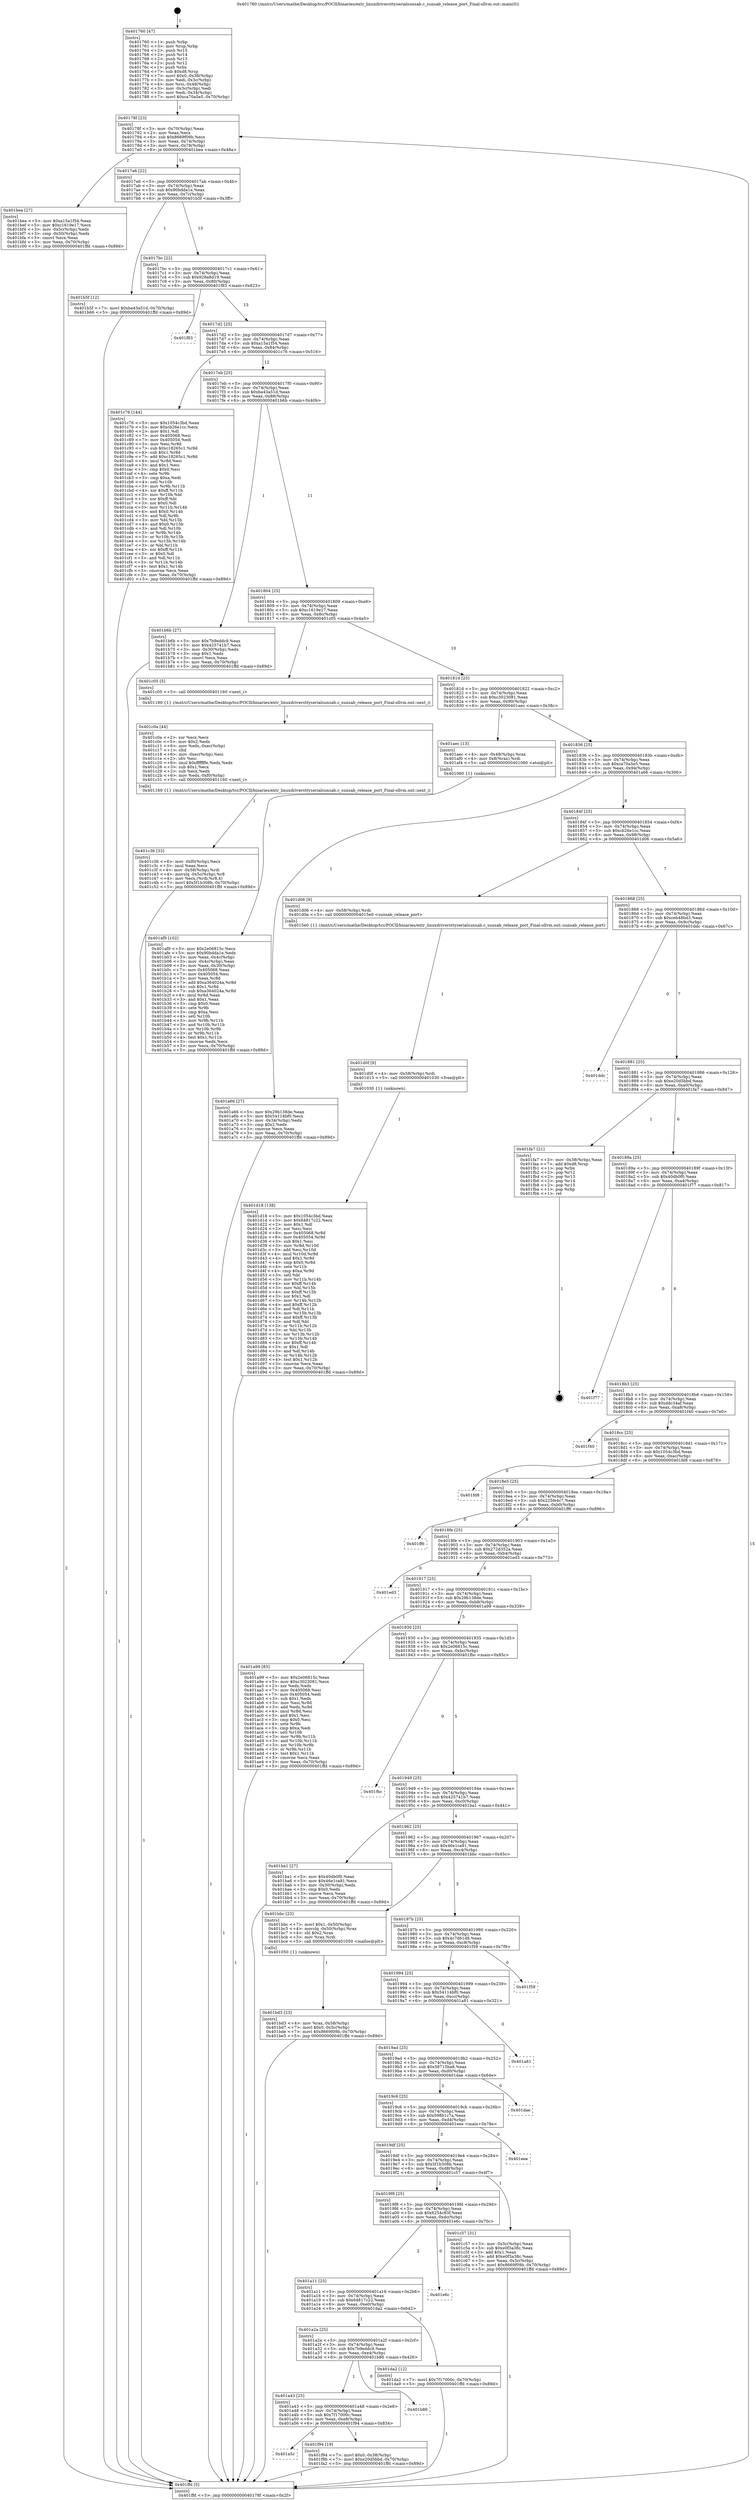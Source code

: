 digraph "0x401760" {
  label = "0x401760 (/mnt/c/Users/mathe/Desktop/tcc/POCII/binaries/extr_linuxdriversttyserialsunsab.c_sunsab_release_port_Final-ollvm.out::main(0))"
  labelloc = "t"
  node[shape=record]

  Entry [label="",width=0.3,height=0.3,shape=circle,fillcolor=black,style=filled]
  "0x40178f" [label="{
     0x40178f [23]\l
     | [instrs]\l
     &nbsp;&nbsp;0x40178f \<+3\>: mov -0x70(%rbp),%eax\l
     &nbsp;&nbsp;0x401792 \<+2\>: mov %eax,%ecx\l
     &nbsp;&nbsp;0x401794 \<+6\>: sub $0x8669f09b,%ecx\l
     &nbsp;&nbsp;0x40179a \<+3\>: mov %eax,-0x74(%rbp)\l
     &nbsp;&nbsp;0x40179d \<+3\>: mov %ecx,-0x78(%rbp)\l
     &nbsp;&nbsp;0x4017a0 \<+6\>: je 0000000000401bea \<main+0x48a\>\l
  }"]
  "0x401bea" [label="{
     0x401bea [27]\l
     | [instrs]\l
     &nbsp;&nbsp;0x401bea \<+5\>: mov $0xa15a1f54,%eax\l
     &nbsp;&nbsp;0x401bef \<+5\>: mov $0xc1619e17,%ecx\l
     &nbsp;&nbsp;0x401bf4 \<+3\>: mov -0x5c(%rbp),%edx\l
     &nbsp;&nbsp;0x401bf7 \<+3\>: cmp -0x50(%rbp),%edx\l
     &nbsp;&nbsp;0x401bfa \<+3\>: cmovl %ecx,%eax\l
     &nbsp;&nbsp;0x401bfd \<+3\>: mov %eax,-0x70(%rbp)\l
     &nbsp;&nbsp;0x401c00 \<+5\>: jmp 0000000000401ffd \<main+0x89d\>\l
  }"]
  "0x4017a6" [label="{
     0x4017a6 [22]\l
     | [instrs]\l
     &nbsp;&nbsp;0x4017a6 \<+5\>: jmp 00000000004017ab \<main+0x4b\>\l
     &nbsp;&nbsp;0x4017ab \<+3\>: mov -0x74(%rbp),%eax\l
     &nbsp;&nbsp;0x4017ae \<+5\>: sub $0x90bdda1e,%eax\l
     &nbsp;&nbsp;0x4017b3 \<+3\>: mov %eax,-0x7c(%rbp)\l
     &nbsp;&nbsp;0x4017b6 \<+6\>: je 0000000000401b5f \<main+0x3ff\>\l
  }"]
  Exit [label="",width=0.3,height=0.3,shape=circle,fillcolor=black,style=filled,peripheries=2]
  "0x401b5f" [label="{
     0x401b5f [12]\l
     | [instrs]\l
     &nbsp;&nbsp;0x401b5f \<+7\>: movl $0xba43a51d,-0x70(%rbp)\l
     &nbsp;&nbsp;0x401b66 \<+5\>: jmp 0000000000401ffd \<main+0x89d\>\l
  }"]
  "0x4017bc" [label="{
     0x4017bc [22]\l
     | [instrs]\l
     &nbsp;&nbsp;0x4017bc \<+5\>: jmp 00000000004017c1 \<main+0x61\>\l
     &nbsp;&nbsp;0x4017c1 \<+3\>: mov -0x74(%rbp),%eax\l
     &nbsp;&nbsp;0x4017c4 \<+5\>: sub $0x928a8d19,%eax\l
     &nbsp;&nbsp;0x4017c9 \<+3\>: mov %eax,-0x80(%rbp)\l
     &nbsp;&nbsp;0x4017cc \<+6\>: je 0000000000401f83 \<main+0x823\>\l
  }"]
  "0x401a5c" [label="{
     0x401a5c\l
  }", style=dashed]
  "0x401f83" [label="{
     0x401f83\l
  }", style=dashed]
  "0x4017d2" [label="{
     0x4017d2 [25]\l
     | [instrs]\l
     &nbsp;&nbsp;0x4017d2 \<+5\>: jmp 00000000004017d7 \<main+0x77\>\l
     &nbsp;&nbsp;0x4017d7 \<+3\>: mov -0x74(%rbp),%eax\l
     &nbsp;&nbsp;0x4017da \<+5\>: sub $0xa15a1f54,%eax\l
     &nbsp;&nbsp;0x4017df \<+6\>: mov %eax,-0x84(%rbp)\l
     &nbsp;&nbsp;0x4017e5 \<+6\>: je 0000000000401c76 \<main+0x516\>\l
  }"]
  "0x401f94" [label="{
     0x401f94 [19]\l
     | [instrs]\l
     &nbsp;&nbsp;0x401f94 \<+7\>: movl $0x0,-0x38(%rbp)\l
     &nbsp;&nbsp;0x401f9b \<+7\>: movl $0xe20d5bbd,-0x70(%rbp)\l
     &nbsp;&nbsp;0x401fa2 \<+5\>: jmp 0000000000401ffd \<main+0x89d\>\l
  }"]
  "0x401c76" [label="{
     0x401c76 [144]\l
     | [instrs]\l
     &nbsp;&nbsp;0x401c76 \<+5\>: mov $0x1054c3bd,%eax\l
     &nbsp;&nbsp;0x401c7b \<+5\>: mov $0xcb26e1cc,%ecx\l
     &nbsp;&nbsp;0x401c80 \<+2\>: mov $0x1,%dl\l
     &nbsp;&nbsp;0x401c82 \<+7\>: mov 0x405068,%esi\l
     &nbsp;&nbsp;0x401c89 \<+7\>: mov 0x405054,%edi\l
     &nbsp;&nbsp;0x401c90 \<+3\>: mov %esi,%r8d\l
     &nbsp;&nbsp;0x401c93 \<+7\>: sub $0xc18265c1,%r8d\l
     &nbsp;&nbsp;0x401c9a \<+4\>: sub $0x1,%r8d\l
     &nbsp;&nbsp;0x401c9e \<+7\>: add $0xc18265c1,%r8d\l
     &nbsp;&nbsp;0x401ca5 \<+4\>: imul %r8d,%esi\l
     &nbsp;&nbsp;0x401ca9 \<+3\>: and $0x1,%esi\l
     &nbsp;&nbsp;0x401cac \<+3\>: cmp $0x0,%esi\l
     &nbsp;&nbsp;0x401caf \<+4\>: sete %r9b\l
     &nbsp;&nbsp;0x401cb3 \<+3\>: cmp $0xa,%edi\l
     &nbsp;&nbsp;0x401cb6 \<+4\>: setl %r10b\l
     &nbsp;&nbsp;0x401cba \<+3\>: mov %r9b,%r11b\l
     &nbsp;&nbsp;0x401cbd \<+4\>: xor $0xff,%r11b\l
     &nbsp;&nbsp;0x401cc1 \<+3\>: mov %r10b,%bl\l
     &nbsp;&nbsp;0x401cc4 \<+3\>: xor $0xff,%bl\l
     &nbsp;&nbsp;0x401cc7 \<+3\>: xor $0x0,%dl\l
     &nbsp;&nbsp;0x401cca \<+3\>: mov %r11b,%r14b\l
     &nbsp;&nbsp;0x401ccd \<+4\>: and $0x0,%r14b\l
     &nbsp;&nbsp;0x401cd1 \<+3\>: and %dl,%r9b\l
     &nbsp;&nbsp;0x401cd4 \<+3\>: mov %bl,%r15b\l
     &nbsp;&nbsp;0x401cd7 \<+4\>: and $0x0,%r15b\l
     &nbsp;&nbsp;0x401cdb \<+3\>: and %dl,%r10b\l
     &nbsp;&nbsp;0x401cde \<+3\>: or %r9b,%r14b\l
     &nbsp;&nbsp;0x401ce1 \<+3\>: or %r10b,%r15b\l
     &nbsp;&nbsp;0x401ce4 \<+3\>: xor %r15b,%r14b\l
     &nbsp;&nbsp;0x401ce7 \<+3\>: or %bl,%r11b\l
     &nbsp;&nbsp;0x401cea \<+4\>: xor $0xff,%r11b\l
     &nbsp;&nbsp;0x401cee \<+3\>: or $0x0,%dl\l
     &nbsp;&nbsp;0x401cf1 \<+3\>: and %dl,%r11b\l
     &nbsp;&nbsp;0x401cf4 \<+3\>: or %r11b,%r14b\l
     &nbsp;&nbsp;0x401cf7 \<+4\>: test $0x1,%r14b\l
     &nbsp;&nbsp;0x401cfb \<+3\>: cmovne %ecx,%eax\l
     &nbsp;&nbsp;0x401cfe \<+3\>: mov %eax,-0x70(%rbp)\l
     &nbsp;&nbsp;0x401d01 \<+5\>: jmp 0000000000401ffd \<main+0x89d\>\l
  }"]
  "0x4017eb" [label="{
     0x4017eb [25]\l
     | [instrs]\l
     &nbsp;&nbsp;0x4017eb \<+5\>: jmp 00000000004017f0 \<main+0x90\>\l
     &nbsp;&nbsp;0x4017f0 \<+3\>: mov -0x74(%rbp),%eax\l
     &nbsp;&nbsp;0x4017f3 \<+5\>: sub $0xba43a51d,%eax\l
     &nbsp;&nbsp;0x4017f8 \<+6\>: mov %eax,-0x88(%rbp)\l
     &nbsp;&nbsp;0x4017fe \<+6\>: je 0000000000401b6b \<main+0x40b\>\l
  }"]
  "0x401a43" [label="{
     0x401a43 [25]\l
     | [instrs]\l
     &nbsp;&nbsp;0x401a43 \<+5\>: jmp 0000000000401a48 \<main+0x2e8\>\l
     &nbsp;&nbsp;0x401a48 \<+3\>: mov -0x74(%rbp),%eax\l
     &nbsp;&nbsp;0x401a4b \<+5\>: sub $0x7f17000c,%eax\l
     &nbsp;&nbsp;0x401a50 \<+6\>: mov %eax,-0xe8(%rbp)\l
     &nbsp;&nbsp;0x401a56 \<+6\>: je 0000000000401f94 \<main+0x834\>\l
  }"]
  "0x401b6b" [label="{
     0x401b6b [27]\l
     | [instrs]\l
     &nbsp;&nbsp;0x401b6b \<+5\>: mov $0x7b9eddc9,%eax\l
     &nbsp;&nbsp;0x401b70 \<+5\>: mov $0x425741b7,%ecx\l
     &nbsp;&nbsp;0x401b75 \<+3\>: mov -0x30(%rbp),%edx\l
     &nbsp;&nbsp;0x401b78 \<+3\>: cmp $0x1,%edx\l
     &nbsp;&nbsp;0x401b7b \<+3\>: cmovl %ecx,%eax\l
     &nbsp;&nbsp;0x401b7e \<+3\>: mov %eax,-0x70(%rbp)\l
     &nbsp;&nbsp;0x401b81 \<+5\>: jmp 0000000000401ffd \<main+0x89d\>\l
  }"]
  "0x401804" [label="{
     0x401804 [25]\l
     | [instrs]\l
     &nbsp;&nbsp;0x401804 \<+5\>: jmp 0000000000401809 \<main+0xa9\>\l
     &nbsp;&nbsp;0x401809 \<+3\>: mov -0x74(%rbp),%eax\l
     &nbsp;&nbsp;0x40180c \<+5\>: sub $0xc1619e17,%eax\l
     &nbsp;&nbsp;0x401811 \<+6\>: mov %eax,-0x8c(%rbp)\l
     &nbsp;&nbsp;0x401817 \<+6\>: je 0000000000401c05 \<main+0x4a5\>\l
  }"]
  "0x401b86" [label="{
     0x401b86\l
  }", style=dashed]
  "0x401c05" [label="{
     0x401c05 [5]\l
     | [instrs]\l
     &nbsp;&nbsp;0x401c05 \<+5\>: call 0000000000401160 \<next_i\>\l
     | [calls]\l
     &nbsp;&nbsp;0x401160 \{1\} (/mnt/c/Users/mathe/Desktop/tcc/POCII/binaries/extr_linuxdriversttyserialsunsab.c_sunsab_release_port_Final-ollvm.out::next_i)\l
  }"]
  "0x40181d" [label="{
     0x40181d [25]\l
     | [instrs]\l
     &nbsp;&nbsp;0x40181d \<+5\>: jmp 0000000000401822 \<main+0xc2\>\l
     &nbsp;&nbsp;0x401822 \<+3\>: mov -0x74(%rbp),%eax\l
     &nbsp;&nbsp;0x401825 \<+5\>: sub $0xc3023081,%eax\l
     &nbsp;&nbsp;0x40182a \<+6\>: mov %eax,-0x90(%rbp)\l
     &nbsp;&nbsp;0x401830 \<+6\>: je 0000000000401aec \<main+0x38c\>\l
  }"]
  "0x401a2a" [label="{
     0x401a2a [25]\l
     | [instrs]\l
     &nbsp;&nbsp;0x401a2a \<+5\>: jmp 0000000000401a2f \<main+0x2cf\>\l
     &nbsp;&nbsp;0x401a2f \<+3\>: mov -0x74(%rbp),%eax\l
     &nbsp;&nbsp;0x401a32 \<+5\>: sub $0x7b9eddc9,%eax\l
     &nbsp;&nbsp;0x401a37 \<+6\>: mov %eax,-0xe4(%rbp)\l
     &nbsp;&nbsp;0x401a3d \<+6\>: je 0000000000401b86 \<main+0x426\>\l
  }"]
  "0x401aec" [label="{
     0x401aec [13]\l
     | [instrs]\l
     &nbsp;&nbsp;0x401aec \<+4\>: mov -0x48(%rbp),%rax\l
     &nbsp;&nbsp;0x401af0 \<+4\>: mov 0x8(%rax),%rdi\l
     &nbsp;&nbsp;0x401af4 \<+5\>: call 0000000000401060 \<atoi@plt\>\l
     | [calls]\l
     &nbsp;&nbsp;0x401060 \{1\} (unknown)\l
  }"]
  "0x401836" [label="{
     0x401836 [25]\l
     | [instrs]\l
     &nbsp;&nbsp;0x401836 \<+5\>: jmp 000000000040183b \<main+0xdb\>\l
     &nbsp;&nbsp;0x40183b \<+3\>: mov -0x74(%rbp),%eax\l
     &nbsp;&nbsp;0x40183e \<+5\>: sub $0xca70a5e5,%eax\l
     &nbsp;&nbsp;0x401843 \<+6\>: mov %eax,-0x94(%rbp)\l
     &nbsp;&nbsp;0x401849 \<+6\>: je 0000000000401a66 \<main+0x306\>\l
  }"]
  "0x401da2" [label="{
     0x401da2 [12]\l
     | [instrs]\l
     &nbsp;&nbsp;0x401da2 \<+7\>: movl $0x7f17000c,-0x70(%rbp)\l
     &nbsp;&nbsp;0x401da9 \<+5\>: jmp 0000000000401ffd \<main+0x89d\>\l
  }"]
  "0x401a66" [label="{
     0x401a66 [27]\l
     | [instrs]\l
     &nbsp;&nbsp;0x401a66 \<+5\>: mov $0x29b138de,%eax\l
     &nbsp;&nbsp;0x401a6b \<+5\>: mov $0x54114bf0,%ecx\l
     &nbsp;&nbsp;0x401a70 \<+3\>: mov -0x34(%rbp),%edx\l
     &nbsp;&nbsp;0x401a73 \<+3\>: cmp $0x2,%edx\l
     &nbsp;&nbsp;0x401a76 \<+3\>: cmovne %ecx,%eax\l
     &nbsp;&nbsp;0x401a79 \<+3\>: mov %eax,-0x70(%rbp)\l
     &nbsp;&nbsp;0x401a7c \<+5\>: jmp 0000000000401ffd \<main+0x89d\>\l
  }"]
  "0x40184f" [label="{
     0x40184f [25]\l
     | [instrs]\l
     &nbsp;&nbsp;0x40184f \<+5\>: jmp 0000000000401854 \<main+0xf4\>\l
     &nbsp;&nbsp;0x401854 \<+3\>: mov -0x74(%rbp),%eax\l
     &nbsp;&nbsp;0x401857 \<+5\>: sub $0xcb26e1cc,%eax\l
     &nbsp;&nbsp;0x40185c \<+6\>: mov %eax,-0x98(%rbp)\l
     &nbsp;&nbsp;0x401862 \<+6\>: je 0000000000401d06 \<main+0x5a6\>\l
  }"]
  "0x401ffd" [label="{
     0x401ffd [5]\l
     | [instrs]\l
     &nbsp;&nbsp;0x401ffd \<+5\>: jmp 000000000040178f \<main+0x2f\>\l
  }"]
  "0x401760" [label="{
     0x401760 [47]\l
     | [instrs]\l
     &nbsp;&nbsp;0x401760 \<+1\>: push %rbp\l
     &nbsp;&nbsp;0x401761 \<+3\>: mov %rsp,%rbp\l
     &nbsp;&nbsp;0x401764 \<+2\>: push %r15\l
     &nbsp;&nbsp;0x401766 \<+2\>: push %r14\l
     &nbsp;&nbsp;0x401768 \<+2\>: push %r13\l
     &nbsp;&nbsp;0x40176a \<+2\>: push %r12\l
     &nbsp;&nbsp;0x40176c \<+1\>: push %rbx\l
     &nbsp;&nbsp;0x40176d \<+7\>: sub $0xd8,%rsp\l
     &nbsp;&nbsp;0x401774 \<+7\>: movl $0x0,-0x38(%rbp)\l
     &nbsp;&nbsp;0x40177b \<+3\>: mov %edi,-0x3c(%rbp)\l
     &nbsp;&nbsp;0x40177e \<+4\>: mov %rsi,-0x48(%rbp)\l
     &nbsp;&nbsp;0x401782 \<+3\>: mov -0x3c(%rbp),%edi\l
     &nbsp;&nbsp;0x401785 \<+3\>: mov %edi,-0x34(%rbp)\l
     &nbsp;&nbsp;0x401788 \<+7\>: movl $0xca70a5e5,-0x70(%rbp)\l
  }"]
  "0x401a11" [label="{
     0x401a11 [25]\l
     | [instrs]\l
     &nbsp;&nbsp;0x401a11 \<+5\>: jmp 0000000000401a16 \<main+0x2b6\>\l
     &nbsp;&nbsp;0x401a16 \<+3\>: mov -0x74(%rbp),%eax\l
     &nbsp;&nbsp;0x401a19 \<+5\>: sub $0x64817c22,%eax\l
     &nbsp;&nbsp;0x401a1e \<+6\>: mov %eax,-0xe0(%rbp)\l
     &nbsp;&nbsp;0x401a24 \<+6\>: je 0000000000401da2 \<main+0x642\>\l
  }"]
  "0x401d06" [label="{
     0x401d06 [9]\l
     | [instrs]\l
     &nbsp;&nbsp;0x401d06 \<+4\>: mov -0x58(%rbp),%rdi\l
     &nbsp;&nbsp;0x401d0a \<+5\>: call 00000000004015e0 \<sunsab_release_port\>\l
     | [calls]\l
     &nbsp;&nbsp;0x4015e0 \{1\} (/mnt/c/Users/mathe/Desktop/tcc/POCII/binaries/extr_linuxdriversttyserialsunsab.c_sunsab_release_port_Final-ollvm.out::sunsab_release_port)\l
  }"]
  "0x401868" [label="{
     0x401868 [25]\l
     | [instrs]\l
     &nbsp;&nbsp;0x401868 \<+5\>: jmp 000000000040186d \<main+0x10d\>\l
     &nbsp;&nbsp;0x40186d \<+3\>: mov -0x74(%rbp),%eax\l
     &nbsp;&nbsp;0x401870 \<+5\>: sub $0xceb48bd3,%eax\l
     &nbsp;&nbsp;0x401875 \<+6\>: mov %eax,-0x9c(%rbp)\l
     &nbsp;&nbsp;0x40187b \<+6\>: je 0000000000401ddc \<main+0x67c\>\l
  }"]
  "0x401e6c" [label="{
     0x401e6c\l
  }", style=dashed]
  "0x401ddc" [label="{
     0x401ddc\l
  }", style=dashed]
  "0x401881" [label="{
     0x401881 [25]\l
     | [instrs]\l
     &nbsp;&nbsp;0x401881 \<+5\>: jmp 0000000000401886 \<main+0x126\>\l
     &nbsp;&nbsp;0x401886 \<+3\>: mov -0x74(%rbp),%eax\l
     &nbsp;&nbsp;0x401889 \<+5\>: sub $0xe20d5bbd,%eax\l
     &nbsp;&nbsp;0x40188e \<+6\>: mov %eax,-0xa0(%rbp)\l
     &nbsp;&nbsp;0x401894 \<+6\>: je 0000000000401fa7 \<main+0x847\>\l
  }"]
  "0x401d18" [label="{
     0x401d18 [138]\l
     | [instrs]\l
     &nbsp;&nbsp;0x401d18 \<+5\>: mov $0x1054c3bd,%eax\l
     &nbsp;&nbsp;0x401d1d \<+5\>: mov $0x64817c22,%ecx\l
     &nbsp;&nbsp;0x401d22 \<+2\>: mov $0x1,%dl\l
     &nbsp;&nbsp;0x401d24 \<+2\>: xor %esi,%esi\l
     &nbsp;&nbsp;0x401d26 \<+8\>: mov 0x405068,%r8d\l
     &nbsp;&nbsp;0x401d2e \<+8\>: mov 0x405054,%r9d\l
     &nbsp;&nbsp;0x401d36 \<+3\>: sub $0x1,%esi\l
     &nbsp;&nbsp;0x401d39 \<+3\>: mov %r8d,%r10d\l
     &nbsp;&nbsp;0x401d3c \<+3\>: add %esi,%r10d\l
     &nbsp;&nbsp;0x401d3f \<+4\>: imul %r10d,%r8d\l
     &nbsp;&nbsp;0x401d43 \<+4\>: and $0x1,%r8d\l
     &nbsp;&nbsp;0x401d47 \<+4\>: cmp $0x0,%r8d\l
     &nbsp;&nbsp;0x401d4b \<+4\>: sete %r11b\l
     &nbsp;&nbsp;0x401d4f \<+4\>: cmp $0xa,%r9d\l
     &nbsp;&nbsp;0x401d53 \<+3\>: setl %bl\l
     &nbsp;&nbsp;0x401d56 \<+3\>: mov %r11b,%r14b\l
     &nbsp;&nbsp;0x401d59 \<+4\>: xor $0xff,%r14b\l
     &nbsp;&nbsp;0x401d5d \<+3\>: mov %bl,%r15b\l
     &nbsp;&nbsp;0x401d60 \<+4\>: xor $0xff,%r15b\l
     &nbsp;&nbsp;0x401d64 \<+3\>: xor $0x1,%dl\l
     &nbsp;&nbsp;0x401d67 \<+3\>: mov %r14b,%r12b\l
     &nbsp;&nbsp;0x401d6a \<+4\>: and $0xff,%r12b\l
     &nbsp;&nbsp;0x401d6e \<+3\>: and %dl,%r11b\l
     &nbsp;&nbsp;0x401d71 \<+3\>: mov %r15b,%r13b\l
     &nbsp;&nbsp;0x401d74 \<+4\>: and $0xff,%r13b\l
     &nbsp;&nbsp;0x401d78 \<+2\>: and %dl,%bl\l
     &nbsp;&nbsp;0x401d7a \<+3\>: or %r11b,%r12b\l
     &nbsp;&nbsp;0x401d7d \<+3\>: or %bl,%r13b\l
     &nbsp;&nbsp;0x401d80 \<+3\>: xor %r13b,%r12b\l
     &nbsp;&nbsp;0x401d83 \<+3\>: or %r15b,%r14b\l
     &nbsp;&nbsp;0x401d86 \<+4\>: xor $0xff,%r14b\l
     &nbsp;&nbsp;0x401d8a \<+3\>: or $0x1,%dl\l
     &nbsp;&nbsp;0x401d8d \<+3\>: and %dl,%r14b\l
     &nbsp;&nbsp;0x401d90 \<+3\>: or %r14b,%r12b\l
     &nbsp;&nbsp;0x401d93 \<+4\>: test $0x1,%r12b\l
     &nbsp;&nbsp;0x401d97 \<+3\>: cmovne %ecx,%eax\l
     &nbsp;&nbsp;0x401d9a \<+3\>: mov %eax,-0x70(%rbp)\l
     &nbsp;&nbsp;0x401d9d \<+5\>: jmp 0000000000401ffd \<main+0x89d\>\l
  }"]
  "0x401fa7" [label="{
     0x401fa7 [21]\l
     | [instrs]\l
     &nbsp;&nbsp;0x401fa7 \<+3\>: mov -0x38(%rbp),%eax\l
     &nbsp;&nbsp;0x401faa \<+7\>: add $0xd8,%rsp\l
     &nbsp;&nbsp;0x401fb1 \<+1\>: pop %rbx\l
     &nbsp;&nbsp;0x401fb2 \<+2\>: pop %r12\l
     &nbsp;&nbsp;0x401fb4 \<+2\>: pop %r13\l
     &nbsp;&nbsp;0x401fb6 \<+2\>: pop %r14\l
     &nbsp;&nbsp;0x401fb8 \<+2\>: pop %r15\l
     &nbsp;&nbsp;0x401fba \<+1\>: pop %rbp\l
     &nbsp;&nbsp;0x401fbb \<+1\>: ret\l
  }"]
  "0x40189a" [label="{
     0x40189a [25]\l
     | [instrs]\l
     &nbsp;&nbsp;0x40189a \<+5\>: jmp 000000000040189f \<main+0x13f\>\l
     &nbsp;&nbsp;0x40189f \<+3\>: mov -0x74(%rbp),%eax\l
     &nbsp;&nbsp;0x4018a2 \<+5\>: sub $0x40db0f0,%eax\l
     &nbsp;&nbsp;0x4018a7 \<+6\>: mov %eax,-0xa4(%rbp)\l
     &nbsp;&nbsp;0x4018ad \<+6\>: je 0000000000401f77 \<main+0x817\>\l
  }"]
  "0x401d0f" [label="{
     0x401d0f [9]\l
     | [instrs]\l
     &nbsp;&nbsp;0x401d0f \<+4\>: mov -0x58(%rbp),%rdi\l
     &nbsp;&nbsp;0x401d13 \<+5\>: call 0000000000401030 \<free@plt\>\l
     | [calls]\l
     &nbsp;&nbsp;0x401030 \{1\} (unknown)\l
  }"]
  "0x401f77" [label="{
     0x401f77\l
  }", style=dashed]
  "0x4018b3" [label="{
     0x4018b3 [25]\l
     | [instrs]\l
     &nbsp;&nbsp;0x4018b3 \<+5\>: jmp 00000000004018b8 \<main+0x158\>\l
     &nbsp;&nbsp;0x4018b8 \<+3\>: mov -0x74(%rbp),%eax\l
     &nbsp;&nbsp;0x4018bb \<+5\>: sub $0xddc34af,%eax\l
     &nbsp;&nbsp;0x4018c0 \<+6\>: mov %eax,-0xa8(%rbp)\l
     &nbsp;&nbsp;0x4018c6 \<+6\>: je 0000000000401f40 \<main+0x7e0\>\l
  }"]
  "0x4019f8" [label="{
     0x4019f8 [25]\l
     | [instrs]\l
     &nbsp;&nbsp;0x4019f8 \<+5\>: jmp 00000000004019fd \<main+0x29d\>\l
     &nbsp;&nbsp;0x4019fd \<+3\>: mov -0x74(%rbp),%eax\l
     &nbsp;&nbsp;0x401a00 \<+5\>: sub $0x6254c83f,%eax\l
     &nbsp;&nbsp;0x401a05 \<+6\>: mov %eax,-0xdc(%rbp)\l
     &nbsp;&nbsp;0x401a0b \<+6\>: je 0000000000401e6c \<main+0x70c\>\l
  }"]
  "0x401f40" [label="{
     0x401f40\l
  }", style=dashed]
  "0x4018cc" [label="{
     0x4018cc [25]\l
     | [instrs]\l
     &nbsp;&nbsp;0x4018cc \<+5\>: jmp 00000000004018d1 \<main+0x171\>\l
     &nbsp;&nbsp;0x4018d1 \<+3\>: mov -0x74(%rbp),%eax\l
     &nbsp;&nbsp;0x4018d4 \<+5\>: sub $0x1054c3bd,%eax\l
     &nbsp;&nbsp;0x4018d9 \<+6\>: mov %eax,-0xac(%rbp)\l
     &nbsp;&nbsp;0x4018df \<+6\>: je 0000000000401fd8 \<main+0x878\>\l
  }"]
  "0x401c57" [label="{
     0x401c57 [31]\l
     | [instrs]\l
     &nbsp;&nbsp;0x401c57 \<+3\>: mov -0x5c(%rbp),%eax\l
     &nbsp;&nbsp;0x401c5a \<+5\>: sub $0xe0f3a38c,%eax\l
     &nbsp;&nbsp;0x401c5f \<+3\>: add $0x1,%eax\l
     &nbsp;&nbsp;0x401c62 \<+5\>: add $0xe0f3a38c,%eax\l
     &nbsp;&nbsp;0x401c67 \<+3\>: mov %eax,-0x5c(%rbp)\l
     &nbsp;&nbsp;0x401c6a \<+7\>: movl $0x8669f09b,-0x70(%rbp)\l
     &nbsp;&nbsp;0x401c71 \<+5\>: jmp 0000000000401ffd \<main+0x89d\>\l
  }"]
  "0x401fd8" [label="{
     0x401fd8\l
  }", style=dashed]
  "0x4018e5" [label="{
     0x4018e5 [25]\l
     | [instrs]\l
     &nbsp;&nbsp;0x4018e5 \<+5\>: jmp 00000000004018ea \<main+0x18a\>\l
     &nbsp;&nbsp;0x4018ea \<+3\>: mov -0x74(%rbp),%eax\l
     &nbsp;&nbsp;0x4018ed \<+5\>: sub $0x225fe4c7,%eax\l
     &nbsp;&nbsp;0x4018f2 \<+6\>: mov %eax,-0xb0(%rbp)\l
     &nbsp;&nbsp;0x4018f8 \<+6\>: je 0000000000401ff6 \<main+0x896\>\l
  }"]
  "0x4019df" [label="{
     0x4019df [25]\l
     | [instrs]\l
     &nbsp;&nbsp;0x4019df \<+5\>: jmp 00000000004019e4 \<main+0x284\>\l
     &nbsp;&nbsp;0x4019e4 \<+3\>: mov -0x74(%rbp),%eax\l
     &nbsp;&nbsp;0x4019e7 \<+5\>: sub $0x5f1b308b,%eax\l
     &nbsp;&nbsp;0x4019ec \<+6\>: mov %eax,-0xd8(%rbp)\l
     &nbsp;&nbsp;0x4019f2 \<+6\>: je 0000000000401c57 \<main+0x4f7\>\l
  }"]
  "0x401ff6" [label="{
     0x401ff6\l
  }", style=dashed]
  "0x4018fe" [label="{
     0x4018fe [25]\l
     | [instrs]\l
     &nbsp;&nbsp;0x4018fe \<+5\>: jmp 0000000000401903 \<main+0x1a3\>\l
     &nbsp;&nbsp;0x401903 \<+3\>: mov -0x74(%rbp),%eax\l
     &nbsp;&nbsp;0x401906 \<+5\>: sub $0x272d352a,%eax\l
     &nbsp;&nbsp;0x40190b \<+6\>: mov %eax,-0xb4(%rbp)\l
     &nbsp;&nbsp;0x401911 \<+6\>: je 0000000000401ed3 \<main+0x773\>\l
  }"]
  "0x401eee" [label="{
     0x401eee\l
  }", style=dashed]
  "0x401ed3" [label="{
     0x401ed3\l
  }", style=dashed]
  "0x401917" [label="{
     0x401917 [25]\l
     | [instrs]\l
     &nbsp;&nbsp;0x401917 \<+5\>: jmp 000000000040191c \<main+0x1bc\>\l
     &nbsp;&nbsp;0x40191c \<+3\>: mov -0x74(%rbp),%eax\l
     &nbsp;&nbsp;0x40191f \<+5\>: sub $0x29b138de,%eax\l
     &nbsp;&nbsp;0x401924 \<+6\>: mov %eax,-0xb8(%rbp)\l
     &nbsp;&nbsp;0x40192a \<+6\>: je 0000000000401a99 \<main+0x339\>\l
  }"]
  "0x4019c6" [label="{
     0x4019c6 [25]\l
     | [instrs]\l
     &nbsp;&nbsp;0x4019c6 \<+5\>: jmp 00000000004019cb \<main+0x26b\>\l
     &nbsp;&nbsp;0x4019cb \<+3\>: mov -0x74(%rbp),%eax\l
     &nbsp;&nbsp;0x4019ce \<+5\>: sub $0x598b1c7a,%eax\l
     &nbsp;&nbsp;0x4019d3 \<+6\>: mov %eax,-0xd4(%rbp)\l
     &nbsp;&nbsp;0x4019d9 \<+6\>: je 0000000000401eee \<main+0x78e\>\l
  }"]
  "0x401a99" [label="{
     0x401a99 [83]\l
     | [instrs]\l
     &nbsp;&nbsp;0x401a99 \<+5\>: mov $0x2e06815c,%eax\l
     &nbsp;&nbsp;0x401a9e \<+5\>: mov $0xc3023081,%ecx\l
     &nbsp;&nbsp;0x401aa3 \<+2\>: xor %edx,%edx\l
     &nbsp;&nbsp;0x401aa5 \<+7\>: mov 0x405068,%esi\l
     &nbsp;&nbsp;0x401aac \<+7\>: mov 0x405054,%edi\l
     &nbsp;&nbsp;0x401ab3 \<+3\>: sub $0x1,%edx\l
     &nbsp;&nbsp;0x401ab6 \<+3\>: mov %esi,%r8d\l
     &nbsp;&nbsp;0x401ab9 \<+3\>: add %edx,%r8d\l
     &nbsp;&nbsp;0x401abc \<+4\>: imul %r8d,%esi\l
     &nbsp;&nbsp;0x401ac0 \<+3\>: and $0x1,%esi\l
     &nbsp;&nbsp;0x401ac3 \<+3\>: cmp $0x0,%esi\l
     &nbsp;&nbsp;0x401ac6 \<+4\>: sete %r9b\l
     &nbsp;&nbsp;0x401aca \<+3\>: cmp $0xa,%edi\l
     &nbsp;&nbsp;0x401acd \<+4\>: setl %r10b\l
     &nbsp;&nbsp;0x401ad1 \<+3\>: mov %r9b,%r11b\l
     &nbsp;&nbsp;0x401ad4 \<+3\>: and %r10b,%r11b\l
     &nbsp;&nbsp;0x401ad7 \<+3\>: xor %r10b,%r9b\l
     &nbsp;&nbsp;0x401ada \<+3\>: or %r9b,%r11b\l
     &nbsp;&nbsp;0x401add \<+4\>: test $0x1,%r11b\l
     &nbsp;&nbsp;0x401ae1 \<+3\>: cmovne %ecx,%eax\l
     &nbsp;&nbsp;0x401ae4 \<+3\>: mov %eax,-0x70(%rbp)\l
     &nbsp;&nbsp;0x401ae7 \<+5\>: jmp 0000000000401ffd \<main+0x89d\>\l
  }"]
  "0x401930" [label="{
     0x401930 [25]\l
     | [instrs]\l
     &nbsp;&nbsp;0x401930 \<+5\>: jmp 0000000000401935 \<main+0x1d5\>\l
     &nbsp;&nbsp;0x401935 \<+3\>: mov -0x74(%rbp),%eax\l
     &nbsp;&nbsp;0x401938 \<+5\>: sub $0x2e06815c,%eax\l
     &nbsp;&nbsp;0x40193d \<+6\>: mov %eax,-0xbc(%rbp)\l
     &nbsp;&nbsp;0x401943 \<+6\>: je 0000000000401fbc \<main+0x85c\>\l
  }"]
  "0x401af9" [label="{
     0x401af9 [102]\l
     | [instrs]\l
     &nbsp;&nbsp;0x401af9 \<+5\>: mov $0x2e06815c,%ecx\l
     &nbsp;&nbsp;0x401afe \<+5\>: mov $0x90bdda1e,%edx\l
     &nbsp;&nbsp;0x401b03 \<+3\>: mov %eax,-0x4c(%rbp)\l
     &nbsp;&nbsp;0x401b06 \<+3\>: mov -0x4c(%rbp),%eax\l
     &nbsp;&nbsp;0x401b09 \<+3\>: mov %eax,-0x30(%rbp)\l
     &nbsp;&nbsp;0x401b0c \<+7\>: mov 0x405068,%eax\l
     &nbsp;&nbsp;0x401b13 \<+7\>: mov 0x405054,%esi\l
     &nbsp;&nbsp;0x401b1a \<+3\>: mov %eax,%r8d\l
     &nbsp;&nbsp;0x401b1d \<+7\>: add $0xa364024a,%r8d\l
     &nbsp;&nbsp;0x401b24 \<+4\>: sub $0x1,%r8d\l
     &nbsp;&nbsp;0x401b28 \<+7\>: sub $0xa364024a,%r8d\l
     &nbsp;&nbsp;0x401b2f \<+4\>: imul %r8d,%eax\l
     &nbsp;&nbsp;0x401b33 \<+3\>: and $0x1,%eax\l
     &nbsp;&nbsp;0x401b36 \<+3\>: cmp $0x0,%eax\l
     &nbsp;&nbsp;0x401b39 \<+4\>: sete %r9b\l
     &nbsp;&nbsp;0x401b3d \<+3\>: cmp $0xa,%esi\l
     &nbsp;&nbsp;0x401b40 \<+4\>: setl %r10b\l
     &nbsp;&nbsp;0x401b44 \<+3\>: mov %r9b,%r11b\l
     &nbsp;&nbsp;0x401b47 \<+3\>: and %r10b,%r11b\l
     &nbsp;&nbsp;0x401b4a \<+3\>: xor %r10b,%r9b\l
     &nbsp;&nbsp;0x401b4d \<+3\>: or %r9b,%r11b\l
     &nbsp;&nbsp;0x401b50 \<+4\>: test $0x1,%r11b\l
     &nbsp;&nbsp;0x401b54 \<+3\>: cmovne %edx,%ecx\l
     &nbsp;&nbsp;0x401b57 \<+3\>: mov %ecx,-0x70(%rbp)\l
     &nbsp;&nbsp;0x401b5a \<+5\>: jmp 0000000000401ffd \<main+0x89d\>\l
  }"]
  "0x401dae" [label="{
     0x401dae\l
  }", style=dashed]
  "0x401fbc" [label="{
     0x401fbc\l
  }", style=dashed]
  "0x401949" [label="{
     0x401949 [25]\l
     | [instrs]\l
     &nbsp;&nbsp;0x401949 \<+5\>: jmp 000000000040194e \<main+0x1ee\>\l
     &nbsp;&nbsp;0x40194e \<+3\>: mov -0x74(%rbp),%eax\l
     &nbsp;&nbsp;0x401951 \<+5\>: sub $0x425741b7,%eax\l
     &nbsp;&nbsp;0x401956 \<+6\>: mov %eax,-0xc0(%rbp)\l
     &nbsp;&nbsp;0x40195c \<+6\>: je 0000000000401ba1 \<main+0x441\>\l
  }"]
  "0x4019ad" [label="{
     0x4019ad [25]\l
     | [instrs]\l
     &nbsp;&nbsp;0x4019ad \<+5\>: jmp 00000000004019b2 \<main+0x252\>\l
     &nbsp;&nbsp;0x4019b2 \<+3\>: mov -0x74(%rbp),%eax\l
     &nbsp;&nbsp;0x4019b5 \<+5\>: sub $0x58715ba8,%eax\l
     &nbsp;&nbsp;0x4019ba \<+6\>: mov %eax,-0xd0(%rbp)\l
     &nbsp;&nbsp;0x4019c0 \<+6\>: je 0000000000401dae \<main+0x64e\>\l
  }"]
  "0x401ba1" [label="{
     0x401ba1 [27]\l
     | [instrs]\l
     &nbsp;&nbsp;0x401ba1 \<+5\>: mov $0x40db0f0,%eax\l
     &nbsp;&nbsp;0x401ba6 \<+5\>: mov $0x46e1ca91,%ecx\l
     &nbsp;&nbsp;0x401bab \<+3\>: mov -0x30(%rbp),%edx\l
     &nbsp;&nbsp;0x401bae \<+3\>: cmp $0x0,%edx\l
     &nbsp;&nbsp;0x401bb1 \<+3\>: cmove %ecx,%eax\l
     &nbsp;&nbsp;0x401bb4 \<+3\>: mov %eax,-0x70(%rbp)\l
     &nbsp;&nbsp;0x401bb7 \<+5\>: jmp 0000000000401ffd \<main+0x89d\>\l
  }"]
  "0x401962" [label="{
     0x401962 [25]\l
     | [instrs]\l
     &nbsp;&nbsp;0x401962 \<+5\>: jmp 0000000000401967 \<main+0x207\>\l
     &nbsp;&nbsp;0x401967 \<+3\>: mov -0x74(%rbp),%eax\l
     &nbsp;&nbsp;0x40196a \<+5\>: sub $0x46e1ca91,%eax\l
     &nbsp;&nbsp;0x40196f \<+6\>: mov %eax,-0xc4(%rbp)\l
     &nbsp;&nbsp;0x401975 \<+6\>: je 0000000000401bbc \<main+0x45c\>\l
  }"]
  "0x401a81" [label="{
     0x401a81\l
  }", style=dashed]
  "0x401bbc" [label="{
     0x401bbc [23]\l
     | [instrs]\l
     &nbsp;&nbsp;0x401bbc \<+7\>: movl $0x1,-0x50(%rbp)\l
     &nbsp;&nbsp;0x401bc3 \<+4\>: movslq -0x50(%rbp),%rax\l
     &nbsp;&nbsp;0x401bc7 \<+4\>: shl $0x2,%rax\l
     &nbsp;&nbsp;0x401bcb \<+3\>: mov %rax,%rdi\l
     &nbsp;&nbsp;0x401bce \<+5\>: call 0000000000401050 \<malloc@plt\>\l
     | [calls]\l
     &nbsp;&nbsp;0x401050 \{1\} (unknown)\l
  }"]
  "0x40197b" [label="{
     0x40197b [25]\l
     | [instrs]\l
     &nbsp;&nbsp;0x40197b \<+5\>: jmp 0000000000401980 \<main+0x220\>\l
     &nbsp;&nbsp;0x401980 \<+3\>: mov -0x74(%rbp),%eax\l
     &nbsp;&nbsp;0x401983 \<+5\>: sub $0x4c7d61d8,%eax\l
     &nbsp;&nbsp;0x401988 \<+6\>: mov %eax,-0xc8(%rbp)\l
     &nbsp;&nbsp;0x40198e \<+6\>: je 0000000000401f59 \<main+0x7f9\>\l
  }"]
  "0x401bd3" [label="{
     0x401bd3 [23]\l
     | [instrs]\l
     &nbsp;&nbsp;0x401bd3 \<+4\>: mov %rax,-0x58(%rbp)\l
     &nbsp;&nbsp;0x401bd7 \<+7\>: movl $0x0,-0x5c(%rbp)\l
     &nbsp;&nbsp;0x401bde \<+7\>: movl $0x8669f09b,-0x70(%rbp)\l
     &nbsp;&nbsp;0x401be5 \<+5\>: jmp 0000000000401ffd \<main+0x89d\>\l
  }"]
  "0x401c0a" [label="{
     0x401c0a [44]\l
     | [instrs]\l
     &nbsp;&nbsp;0x401c0a \<+2\>: xor %ecx,%ecx\l
     &nbsp;&nbsp;0x401c0c \<+5\>: mov $0x2,%edx\l
     &nbsp;&nbsp;0x401c11 \<+6\>: mov %edx,-0xec(%rbp)\l
     &nbsp;&nbsp;0x401c17 \<+1\>: cltd\l
     &nbsp;&nbsp;0x401c18 \<+6\>: mov -0xec(%rbp),%esi\l
     &nbsp;&nbsp;0x401c1e \<+2\>: idiv %esi\l
     &nbsp;&nbsp;0x401c20 \<+6\>: imul $0xfffffffe,%edx,%edx\l
     &nbsp;&nbsp;0x401c26 \<+3\>: sub $0x1,%ecx\l
     &nbsp;&nbsp;0x401c29 \<+2\>: sub %ecx,%edx\l
     &nbsp;&nbsp;0x401c2b \<+6\>: mov %edx,-0xf0(%rbp)\l
     &nbsp;&nbsp;0x401c31 \<+5\>: call 0000000000401160 \<next_i\>\l
     | [calls]\l
     &nbsp;&nbsp;0x401160 \{1\} (/mnt/c/Users/mathe/Desktop/tcc/POCII/binaries/extr_linuxdriversttyserialsunsab.c_sunsab_release_port_Final-ollvm.out::next_i)\l
  }"]
  "0x401c36" [label="{
     0x401c36 [33]\l
     | [instrs]\l
     &nbsp;&nbsp;0x401c36 \<+6\>: mov -0xf0(%rbp),%ecx\l
     &nbsp;&nbsp;0x401c3c \<+3\>: imul %eax,%ecx\l
     &nbsp;&nbsp;0x401c3f \<+4\>: mov -0x58(%rbp),%rdi\l
     &nbsp;&nbsp;0x401c43 \<+4\>: movslq -0x5c(%rbp),%r8\l
     &nbsp;&nbsp;0x401c47 \<+4\>: mov %ecx,(%rdi,%r8,4)\l
     &nbsp;&nbsp;0x401c4b \<+7\>: movl $0x5f1b308b,-0x70(%rbp)\l
     &nbsp;&nbsp;0x401c52 \<+5\>: jmp 0000000000401ffd \<main+0x89d\>\l
  }"]
  "0x401994" [label="{
     0x401994 [25]\l
     | [instrs]\l
     &nbsp;&nbsp;0x401994 \<+5\>: jmp 0000000000401999 \<main+0x239\>\l
     &nbsp;&nbsp;0x401999 \<+3\>: mov -0x74(%rbp),%eax\l
     &nbsp;&nbsp;0x40199c \<+5\>: sub $0x54114bf0,%eax\l
     &nbsp;&nbsp;0x4019a1 \<+6\>: mov %eax,-0xcc(%rbp)\l
     &nbsp;&nbsp;0x4019a7 \<+6\>: je 0000000000401a81 \<main+0x321\>\l
  }"]
  "0x401f59" [label="{
     0x401f59\l
  }", style=dashed]
  Entry -> "0x401760" [label=" 1"]
  "0x40178f" -> "0x401bea" [label=" 2"]
  "0x40178f" -> "0x4017a6" [label=" 14"]
  "0x401fa7" -> Exit [label=" 1"]
  "0x4017a6" -> "0x401b5f" [label=" 1"]
  "0x4017a6" -> "0x4017bc" [label=" 13"]
  "0x401f94" -> "0x401ffd" [label=" 1"]
  "0x4017bc" -> "0x401f83" [label=" 0"]
  "0x4017bc" -> "0x4017d2" [label=" 13"]
  "0x401a43" -> "0x401a5c" [label=" 0"]
  "0x4017d2" -> "0x401c76" [label=" 1"]
  "0x4017d2" -> "0x4017eb" [label=" 12"]
  "0x401a43" -> "0x401f94" [label=" 1"]
  "0x4017eb" -> "0x401b6b" [label=" 1"]
  "0x4017eb" -> "0x401804" [label=" 11"]
  "0x401a2a" -> "0x401a43" [label=" 1"]
  "0x401804" -> "0x401c05" [label=" 1"]
  "0x401804" -> "0x40181d" [label=" 10"]
  "0x401a2a" -> "0x401b86" [label=" 0"]
  "0x40181d" -> "0x401aec" [label=" 1"]
  "0x40181d" -> "0x401836" [label=" 9"]
  "0x401da2" -> "0x401ffd" [label=" 1"]
  "0x401836" -> "0x401a66" [label=" 1"]
  "0x401836" -> "0x40184f" [label=" 8"]
  "0x401a66" -> "0x401ffd" [label=" 1"]
  "0x401760" -> "0x40178f" [label=" 1"]
  "0x401ffd" -> "0x40178f" [label=" 15"]
  "0x401a11" -> "0x401a2a" [label=" 1"]
  "0x40184f" -> "0x401d06" [label=" 1"]
  "0x40184f" -> "0x401868" [label=" 7"]
  "0x401a11" -> "0x401da2" [label=" 1"]
  "0x401868" -> "0x401ddc" [label=" 0"]
  "0x401868" -> "0x401881" [label=" 7"]
  "0x4019f8" -> "0x401a11" [label=" 2"]
  "0x401881" -> "0x401fa7" [label=" 1"]
  "0x401881" -> "0x40189a" [label=" 6"]
  "0x4019f8" -> "0x401e6c" [label=" 0"]
  "0x40189a" -> "0x401f77" [label=" 0"]
  "0x40189a" -> "0x4018b3" [label=" 6"]
  "0x401d18" -> "0x401ffd" [label=" 1"]
  "0x4018b3" -> "0x401f40" [label=" 0"]
  "0x4018b3" -> "0x4018cc" [label=" 6"]
  "0x401d0f" -> "0x401d18" [label=" 1"]
  "0x4018cc" -> "0x401fd8" [label=" 0"]
  "0x4018cc" -> "0x4018e5" [label=" 6"]
  "0x401d06" -> "0x401d0f" [label=" 1"]
  "0x4018e5" -> "0x401ff6" [label=" 0"]
  "0x4018e5" -> "0x4018fe" [label=" 6"]
  "0x401c57" -> "0x401ffd" [label=" 1"]
  "0x4018fe" -> "0x401ed3" [label=" 0"]
  "0x4018fe" -> "0x401917" [label=" 6"]
  "0x4019df" -> "0x4019f8" [label=" 2"]
  "0x401917" -> "0x401a99" [label=" 1"]
  "0x401917" -> "0x401930" [label=" 5"]
  "0x401a99" -> "0x401ffd" [label=" 1"]
  "0x401aec" -> "0x401af9" [label=" 1"]
  "0x401af9" -> "0x401ffd" [label=" 1"]
  "0x401b5f" -> "0x401ffd" [label=" 1"]
  "0x401b6b" -> "0x401ffd" [label=" 1"]
  "0x401c76" -> "0x401ffd" [label=" 1"]
  "0x401930" -> "0x401fbc" [label=" 0"]
  "0x401930" -> "0x401949" [label=" 5"]
  "0x4019c6" -> "0x4019df" [label=" 3"]
  "0x401949" -> "0x401ba1" [label=" 1"]
  "0x401949" -> "0x401962" [label=" 4"]
  "0x401ba1" -> "0x401ffd" [label=" 1"]
  "0x4019df" -> "0x401c57" [label=" 1"]
  "0x401962" -> "0x401bbc" [label=" 1"]
  "0x401962" -> "0x40197b" [label=" 3"]
  "0x401bbc" -> "0x401bd3" [label=" 1"]
  "0x401bd3" -> "0x401ffd" [label=" 1"]
  "0x401bea" -> "0x401ffd" [label=" 2"]
  "0x401c05" -> "0x401c0a" [label=" 1"]
  "0x401c0a" -> "0x401c36" [label=" 1"]
  "0x401c36" -> "0x401ffd" [label=" 1"]
  "0x4019ad" -> "0x4019c6" [label=" 3"]
  "0x40197b" -> "0x401f59" [label=" 0"]
  "0x40197b" -> "0x401994" [label=" 3"]
  "0x4019ad" -> "0x401dae" [label=" 0"]
  "0x401994" -> "0x401a81" [label=" 0"]
  "0x401994" -> "0x4019ad" [label=" 3"]
  "0x4019c6" -> "0x401eee" [label=" 0"]
}
